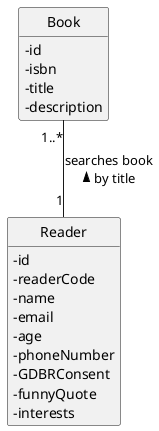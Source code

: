 @startuml
'https://plantuml.com/class-diagram
skinparam classAttributeIconSize 0
hide circle
hide methods

class Reader{
    - id
    - readerCode
    - name
    - email
    - age
    - phoneNumber
    - GDBRConsent
    -funnyQuote
    - interests
}

class Book{
    - id
    - isbn
    - title
    - description
}


Book "1..*" -- "1" Reader: searches book\nby title <

@enduml
